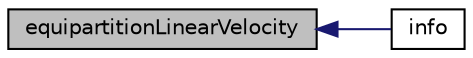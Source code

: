digraph "equipartitionLinearVelocity"
{
  bgcolor="transparent";
  edge [fontname="Helvetica",fontsize="10",labelfontname="Helvetica",labelfontsize="10"];
  node [fontname="Helvetica",fontsize="10",shape=record];
  rankdir="LR";
  Node1 [label="equipartitionLinearVelocity",height=0.2,width=0.4,color="black", fillcolor="grey75", style="filled", fontcolor="black"];
  Node1 -> Node2 [dir="back",color="midnightblue",fontsize="10",style="solid",fontname="Helvetica"];
  Node2 [label="info",height=0.2,width=0.4,color="black",URL="$a00589.html#ab8bddc49e18738191a0a8d54b32e46ff",tooltip="Print cloud information. "];
}
